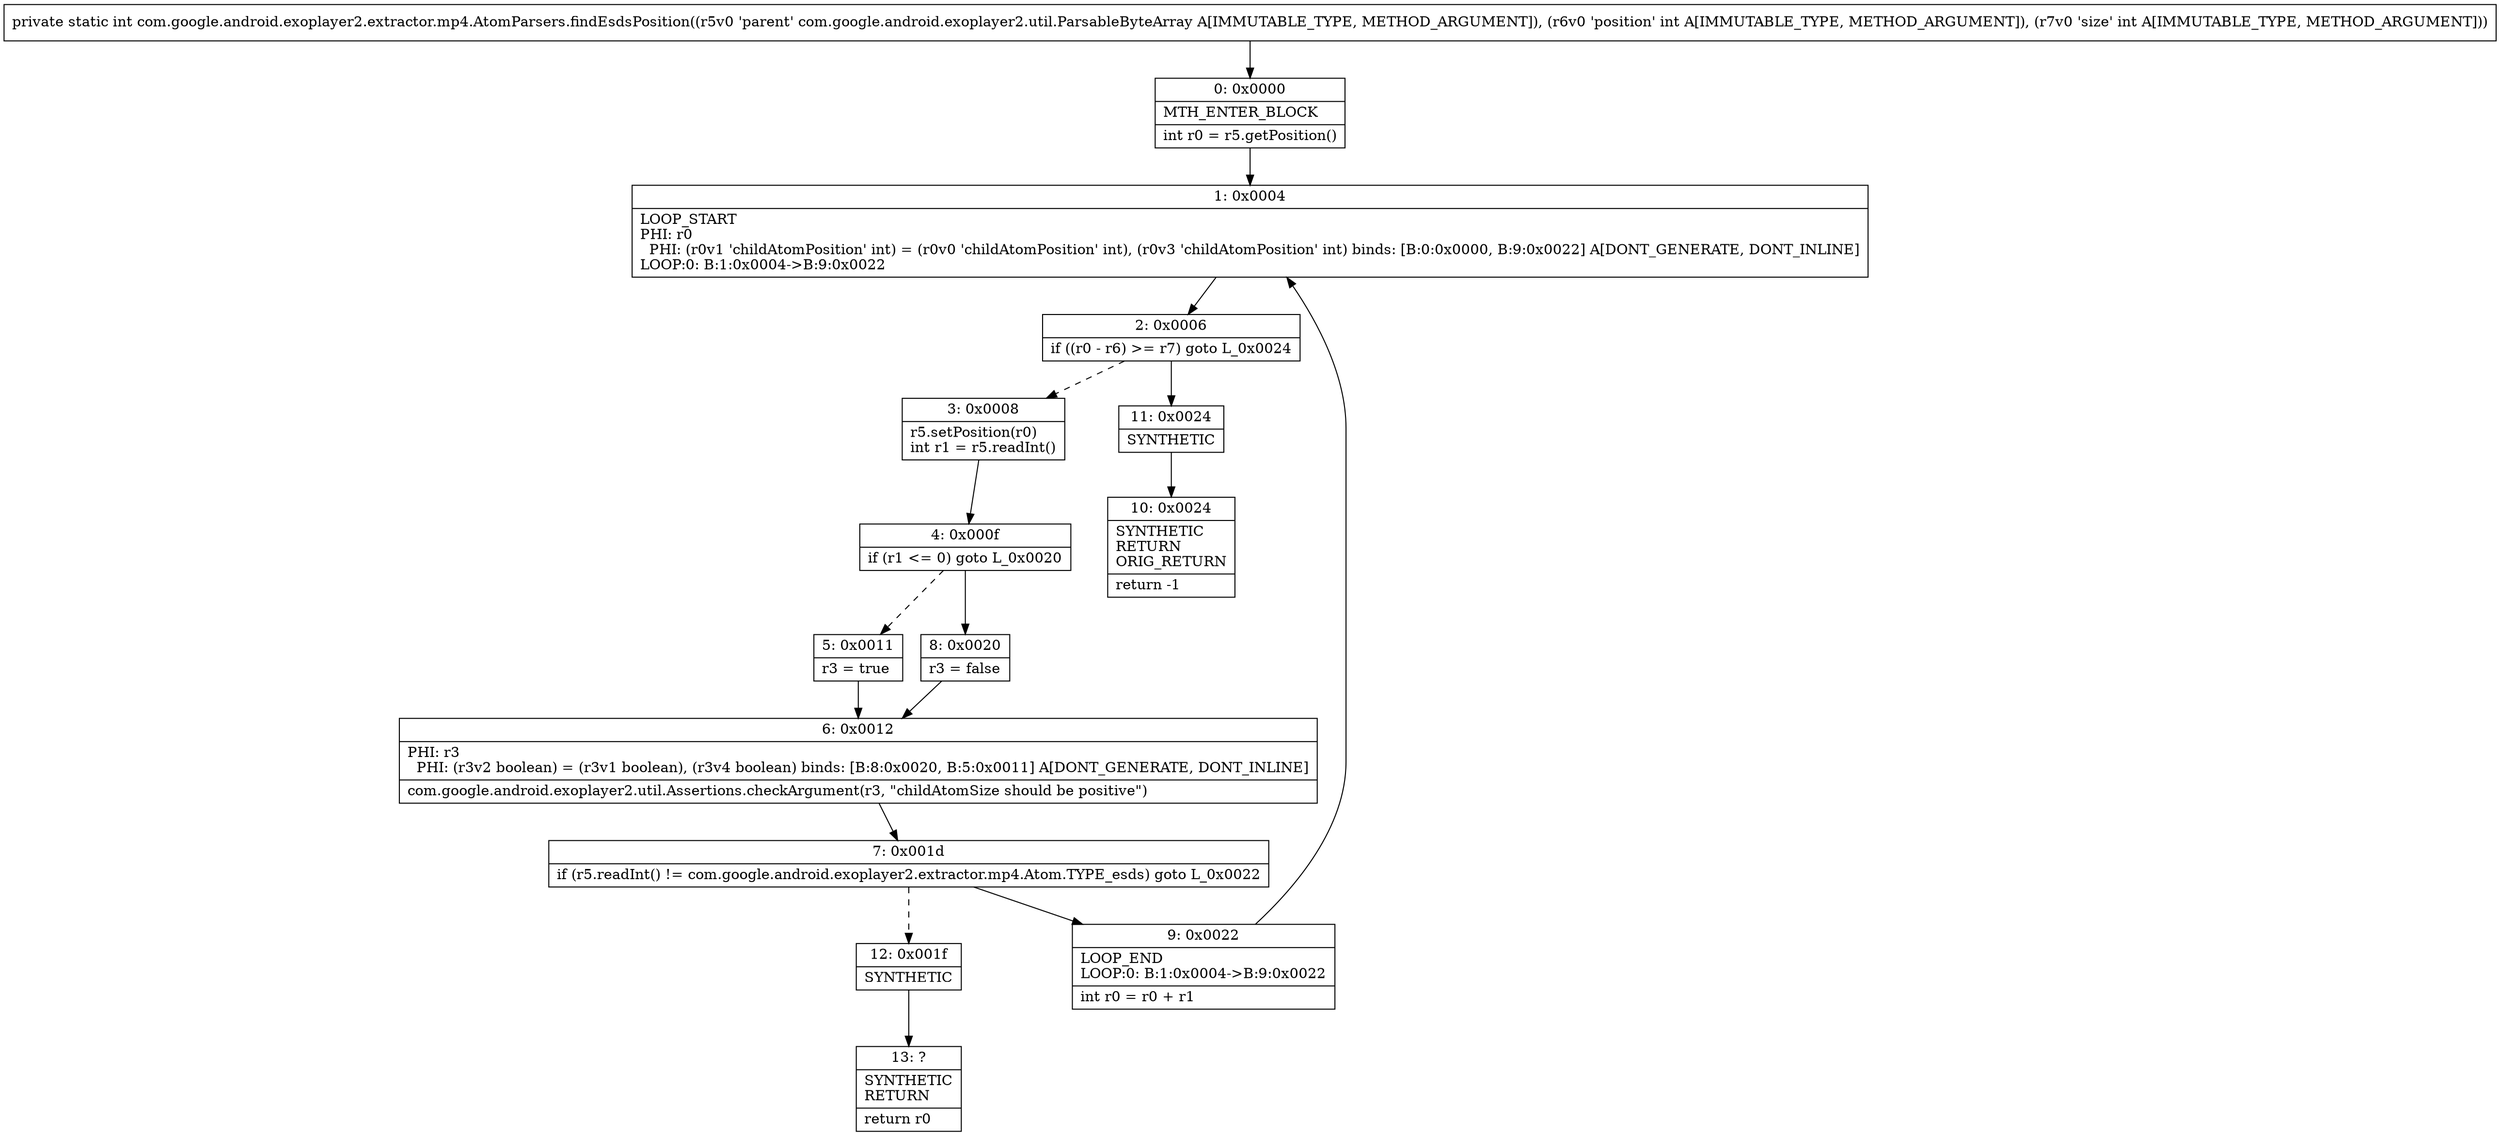 digraph "CFG forcom.google.android.exoplayer2.extractor.mp4.AtomParsers.findEsdsPosition(Lcom\/google\/android\/exoplayer2\/util\/ParsableByteArray;II)I" {
Node_0 [shape=record,label="{0\:\ 0x0000|MTH_ENTER_BLOCK\l|int r0 = r5.getPosition()\l}"];
Node_1 [shape=record,label="{1\:\ 0x0004|LOOP_START\lPHI: r0 \l  PHI: (r0v1 'childAtomPosition' int) = (r0v0 'childAtomPosition' int), (r0v3 'childAtomPosition' int) binds: [B:0:0x0000, B:9:0x0022] A[DONT_GENERATE, DONT_INLINE]\lLOOP:0: B:1:0x0004\-\>B:9:0x0022\l}"];
Node_2 [shape=record,label="{2\:\ 0x0006|if ((r0 \- r6) \>= r7) goto L_0x0024\l}"];
Node_3 [shape=record,label="{3\:\ 0x0008|r5.setPosition(r0)\lint r1 = r5.readInt()\l}"];
Node_4 [shape=record,label="{4\:\ 0x000f|if (r1 \<= 0) goto L_0x0020\l}"];
Node_5 [shape=record,label="{5\:\ 0x0011|r3 = true\l}"];
Node_6 [shape=record,label="{6\:\ 0x0012|PHI: r3 \l  PHI: (r3v2 boolean) = (r3v1 boolean), (r3v4 boolean) binds: [B:8:0x0020, B:5:0x0011] A[DONT_GENERATE, DONT_INLINE]\l|com.google.android.exoplayer2.util.Assertions.checkArgument(r3, \"childAtomSize should be positive\")\l}"];
Node_7 [shape=record,label="{7\:\ 0x001d|if (r5.readInt() != com.google.android.exoplayer2.extractor.mp4.Atom.TYPE_esds) goto L_0x0022\l}"];
Node_8 [shape=record,label="{8\:\ 0x0020|r3 = false\l}"];
Node_9 [shape=record,label="{9\:\ 0x0022|LOOP_END\lLOOP:0: B:1:0x0004\-\>B:9:0x0022\l|int r0 = r0 + r1\l}"];
Node_10 [shape=record,label="{10\:\ 0x0024|SYNTHETIC\lRETURN\lORIG_RETURN\l|return \-1\l}"];
Node_11 [shape=record,label="{11\:\ 0x0024|SYNTHETIC\l}"];
Node_12 [shape=record,label="{12\:\ 0x001f|SYNTHETIC\l}"];
Node_13 [shape=record,label="{13\:\ ?|SYNTHETIC\lRETURN\l|return r0\l}"];
MethodNode[shape=record,label="{private static int com.google.android.exoplayer2.extractor.mp4.AtomParsers.findEsdsPosition((r5v0 'parent' com.google.android.exoplayer2.util.ParsableByteArray A[IMMUTABLE_TYPE, METHOD_ARGUMENT]), (r6v0 'position' int A[IMMUTABLE_TYPE, METHOD_ARGUMENT]), (r7v0 'size' int A[IMMUTABLE_TYPE, METHOD_ARGUMENT])) }"];
MethodNode -> Node_0;
Node_0 -> Node_1;
Node_1 -> Node_2;
Node_2 -> Node_3[style=dashed];
Node_2 -> Node_11;
Node_3 -> Node_4;
Node_4 -> Node_5[style=dashed];
Node_4 -> Node_8;
Node_5 -> Node_6;
Node_6 -> Node_7;
Node_7 -> Node_9;
Node_7 -> Node_12[style=dashed];
Node_8 -> Node_6;
Node_9 -> Node_1;
Node_11 -> Node_10;
Node_12 -> Node_13;
}

